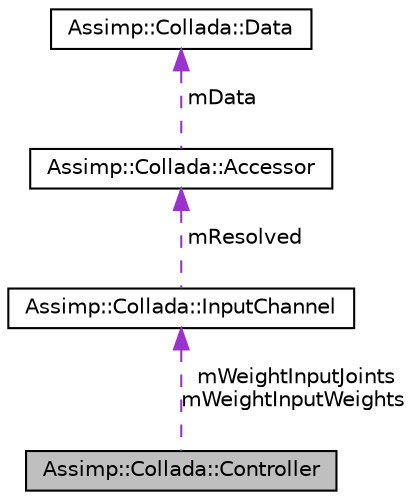 digraph "Assimp::Collada::Controller"
{
  edge [fontname="Helvetica",fontsize="10",labelfontname="Helvetica",labelfontsize="10"];
  node [fontname="Helvetica",fontsize="10",shape=record];
  Node1 [label="Assimp::Collada::Controller",height=0.2,width=0.4,color="black", fillcolor="grey75", style="filled", fontcolor="black"];
  Node2 -> Node1 [dir="back",color="darkorchid3",fontsize="10",style="dashed",label=" mWeightInputJoints\nmWeightInputWeights" ,fontname="Helvetica"];
  Node2 [label="Assimp::Collada::InputChannel",height=0.2,width=0.4,color="black", fillcolor="white", style="filled",URL="$struct_assimp_1_1_collada_1_1_input_channel.html"];
  Node3 -> Node2 [dir="back",color="darkorchid3",fontsize="10",style="dashed",label=" mResolved" ,fontname="Helvetica"];
  Node3 [label="Assimp::Collada::Accessor",height=0.2,width=0.4,color="black", fillcolor="white", style="filled",URL="$struct_assimp_1_1_collada_1_1_accessor.html"];
  Node4 -> Node3 [dir="back",color="darkorchid3",fontsize="10",style="dashed",label=" mData" ,fontname="Helvetica"];
  Node4 [label="Assimp::Collada::Data",height=0.2,width=0.4,color="black", fillcolor="white", style="filled",URL="$struct_assimp_1_1_collada_1_1_data.html"];
}
